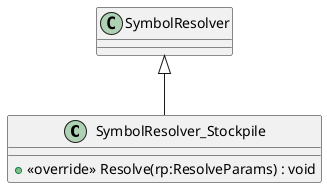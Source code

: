 @startuml
class SymbolResolver_Stockpile {
    + <<override>> Resolve(rp:ResolveParams) : void
}
SymbolResolver <|-- SymbolResolver_Stockpile
@enduml
